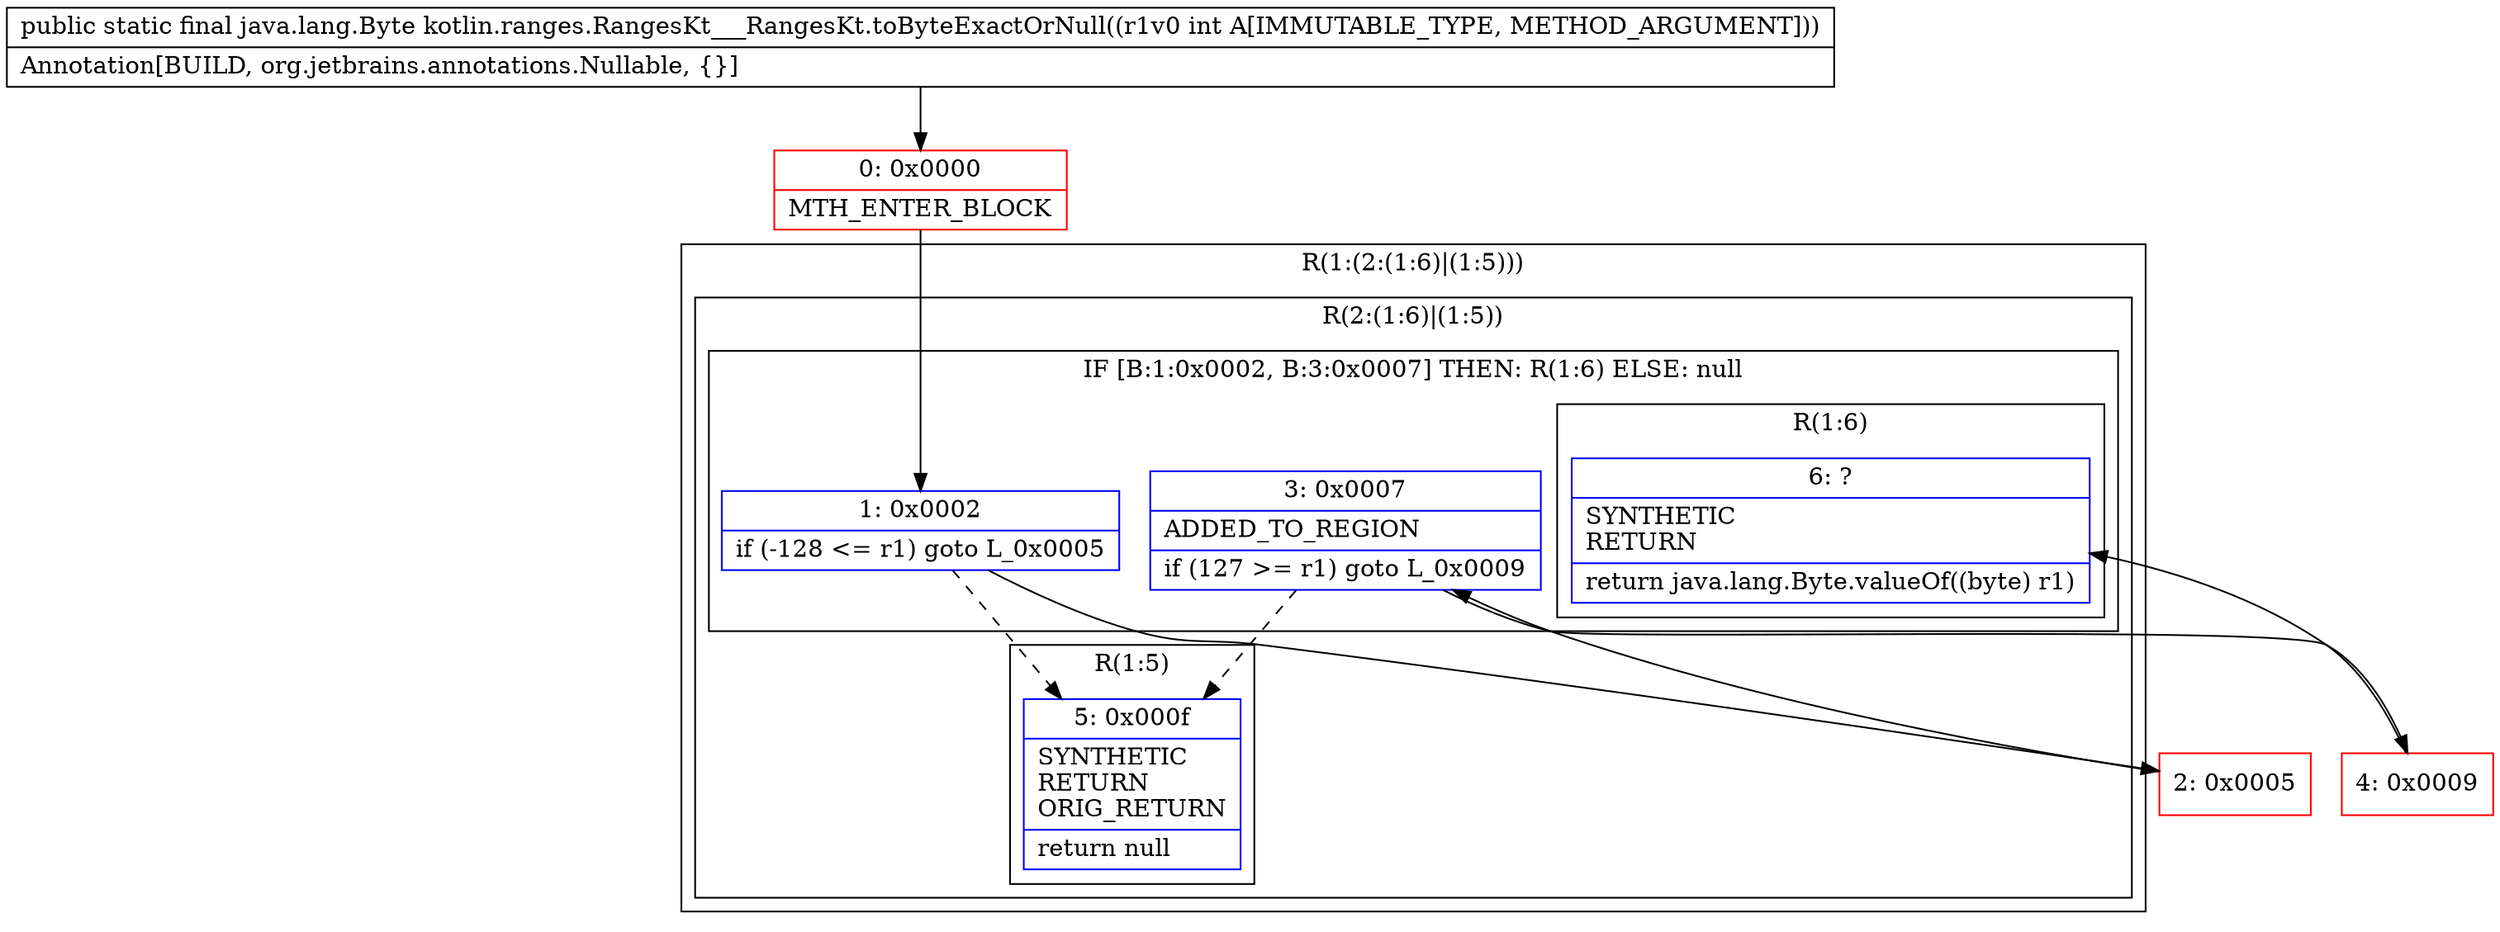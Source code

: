 digraph "CFG forkotlin.ranges.RangesKt___RangesKt.toByteExactOrNull(I)Ljava\/lang\/Byte;" {
subgraph cluster_Region_2087282701 {
label = "R(1:(2:(1:6)|(1:5)))";
node [shape=record,color=blue];
subgraph cluster_Region_1865395560 {
label = "R(2:(1:6)|(1:5))";
node [shape=record,color=blue];
subgraph cluster_IfRegion_590444948 {
label = "IF [B:1:0x0002, B:3:0x0007] THEN: R(1:6) ELSE: null";
node [shape=record,color=blue];
Node_1 [shape=record,label="{1\:\ 0x0002|if (\-128 \<= r1) goto L_0x0005\l}"];
Node_3 [shape=record,label="{3\:\ 0x0007|ADDED_TO_REGION\l|if (127 \>= r1) goto L_0x0009\l}"];
subgraph cluster_Region_566731251 {
label = "R(1:6)";
node [shape=record,color=blue];
Node_6 [shape=record,label="{6\:\ ?|SYNTHETIC\lRETURN\l|return java.lang.Byte.valueOf((byte) r1)\l}"];
}
}
subgraph cluster_Region_383356102 {
label = "R(1:5)";
node [shape=record,color=blue];
Node_5 [shape=record,label="{5\:\ 0x000f|SYNTHETIC\lRETURN\lORIG_RETURN\l|return null\l}"];
}
}
}
Node_0 [shape=record,color=red,label="{0\:\ 0x0000|MTH_ENTER_BLOCK\l}"];
Node_2 [shape=record,color=red,label="{2\:\ 0x0005}"];
Node_4 [shape=record,color=red,label="{4\:\ 0x0009}"];
MethodNode[shape=record,label="{public static final java.lang.Byte kotlin.ranges.RangesKt___RangesKt.toByteExactOrNull((r1v0 int A[IMMUTABLE_TYPE, METHOD_ARGUMENT]))  | Annotation[BUILD, org.jetbrains.annotations.Nullable, \{\}]\l}"];
MethodNode -> Node_0;
Node_1 -> Node_2;
Node_1 -> Node_5[style=dashed];
Node_3 -> Node_4;
Node_3 -> Node_5[style=dashed];
Node_0 -> Node_1;
Node_2 -> Node_3;
Node_4 -> Node_6;
}

